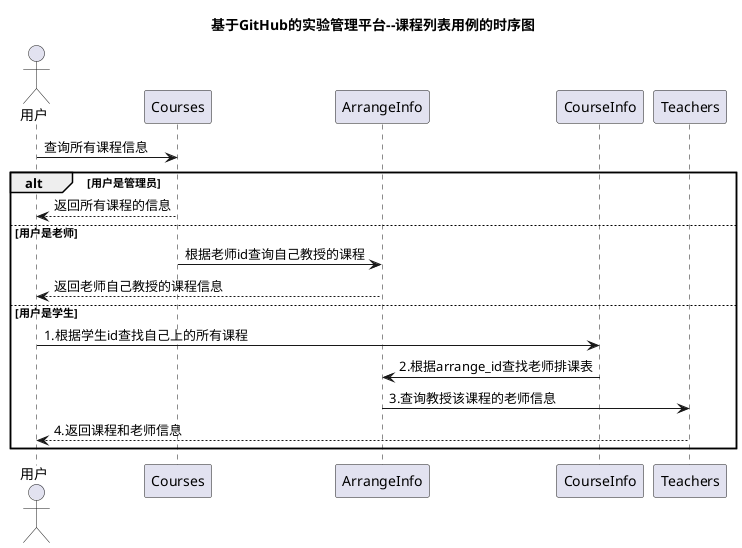@startuml
title 基于GitHub的实验管理平台--课程列表用例的时序图
actor 用户 as u
participant Courses as c
participant ArrangeInfo as a
participant CourseInfo as cs
participant Teachers as t

u -> c:查询所有课程信息
alt 用户是管理员
    c -->u:返回所有课程的信息
else 用户是老师
    c ->a:根据老师id查询自己教授的课程
    a -->u:返回老师自己教授的课程信息
else 用户是学生
    u -> cs: 1.根据学生id查找自己上的所有课程
    cs -> a: 2.根据arrange_id查找老师排课表
    a -> t: 3.查询教授该课程的老师信息
    t -->u: 4.返回课程和老师信息
end

@enduml
